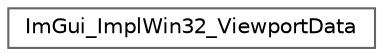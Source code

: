 digraph "类继承关系图"
{
 // LATEX_PDF_SIZE
  bgcolor="transparent";
  edge [fontname=Helvetica,fontsize=10,labelfontname=Helvetica,labelfontsize=10];
  node [fontname=Helvetica,fontsize=10,shape=box,height=0.2,width=0.4];
  rankdir="LR";
  Node0 [id="Node000000",label="ImGui_ImplWin32_ViewportData",height=0.2,width=0.4,color="grey40", fillcolor="white", style="filled",URL="$struct_im_gui___impl_win32___viewport_data.html",tooltip=" "];
}
